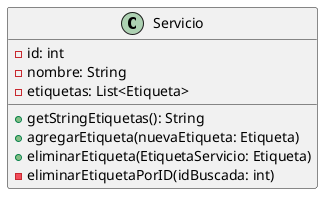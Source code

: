 @startuml
'https://plantuml.com/class-diagram

class Servicio{
    - id: int
    - nombre: String
    - etiquetas: List<Etiqueta>

    + getStringEtiquetas(): String
    + agregarEtiqueta(nuevaEtiqueta: Etiqueta)
    + eliminarEtiqueta(EtiquetaServicio: Etiqueta)
    - eliminarEtiquetaPorID(idBuscada: int)
}

@enduml